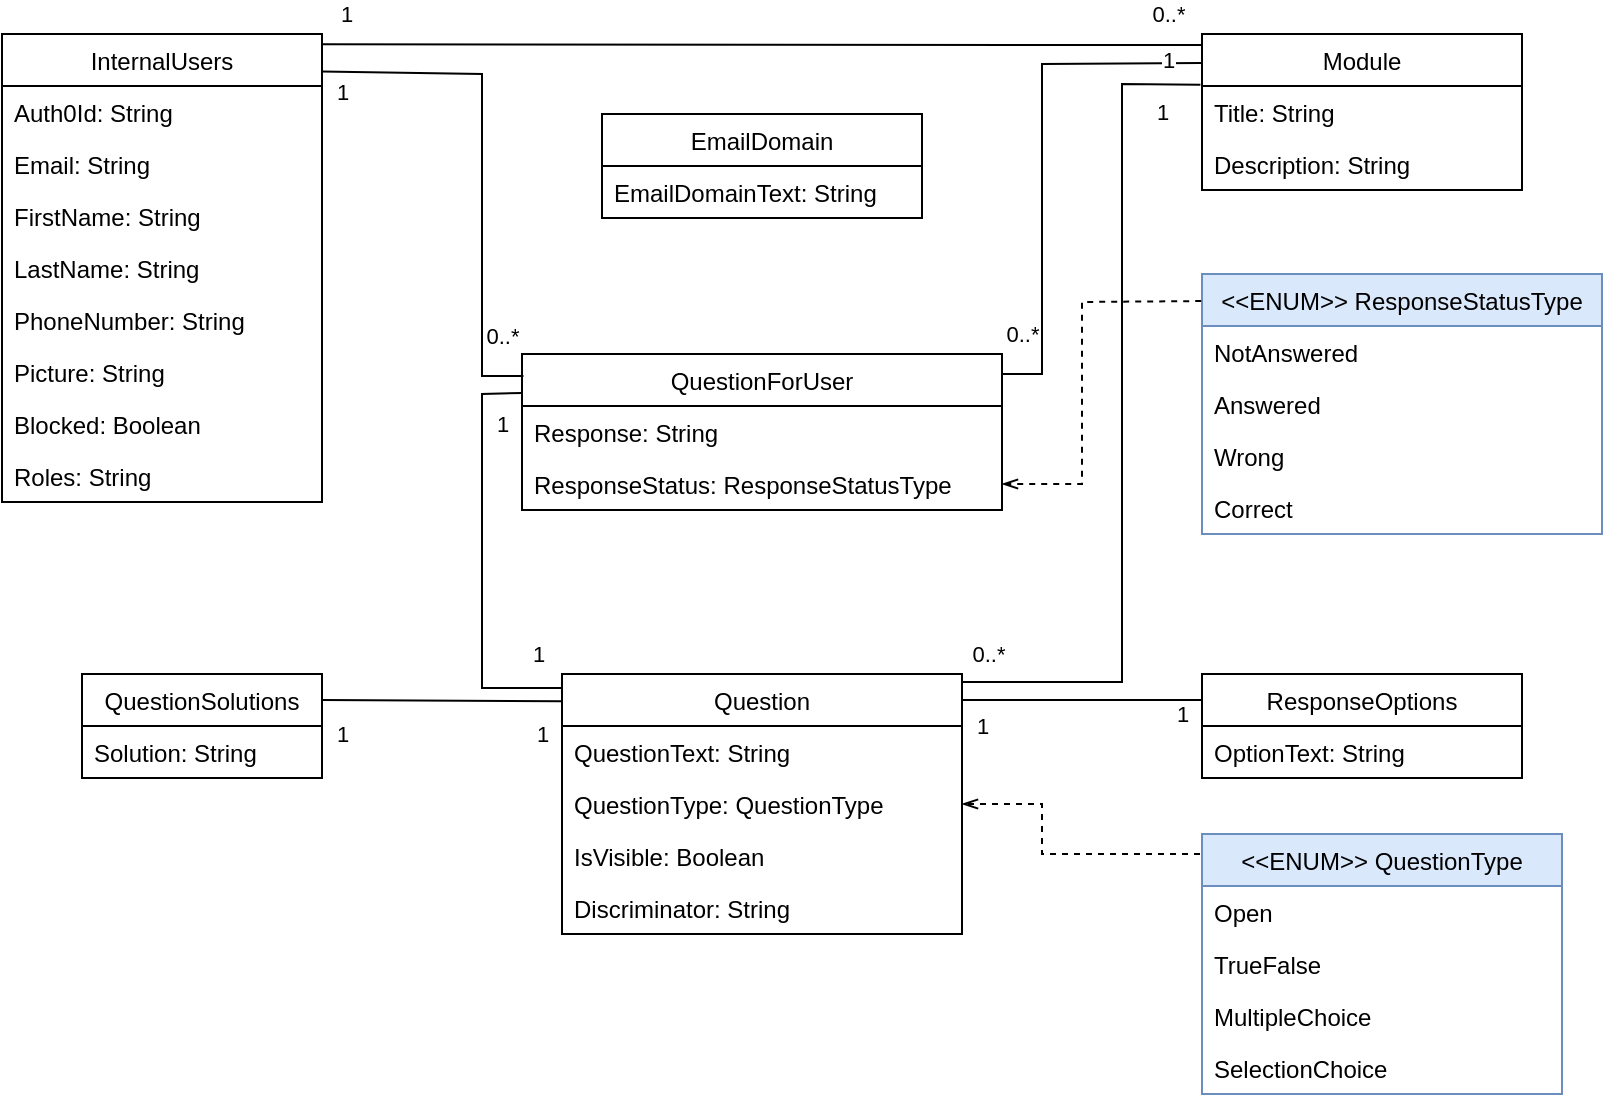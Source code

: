 <mxfile version="25.0.1">
  <diagram name="klassediagram architectuur technisch design" id="G8Hsfke5tHhmBpzbDV5r">
    <mxGraphModel dx="1450" dy="621" grid="1" gridSize="10" guides="1" tooltips="1" connect="1" arrows="1" fold="1" page="0" pageScale="1" pageWidth="850" pageHeight="1100" math="0" shadow="0">
      <root>
        <mxCell id="0" />
        <mxCell id="1" parent="0" />
        <mxCell id="NynzC7Uc8Fz2BSorV8Se-1" value="EmailDomain" style="swimlane;fontStyle=0;childLayout=stackLayout;horizontal=1;startSize=26;fillColor=none;horizontalStack=0;resizeParent=1;resizeParentMax=0;resizeLast=0;collapsible=1;marginBottom=0;strokeColor=#000000;" parent="1" vertex="1">
          <mxGeometry x="60" y="160" width="160" height="52" as="geometry" />
        </mxCell>
        <mxCell id="NynzC7Uc8Fz2BSorV8Se-2" value="EmailDomainText: String" style="text;strokeColor=none;fillColor=none;align=left;verticalAlign=top;spacingLeft=4;spacingRight=4;overflow=hidden;rotatable=0;points=[[0,0.5],[1,0.5]];portConstraint=eastwest;" parent="NynzC7Uc8Fz2BSorV8Se-1" vertex="1">
          <mxGeometry y="26" width="160" height="26" as="geometry" />
        </mxCell>
        <mxCell id="NynzC7Uc8Fz2BSorV8Se-3" value="Module" style="swimlane;fontStyle=0;childLayout=stackLayout;horizontal=1;startSize=26;fillColor=none;horizontalStack=0;resizeParent=1;resizeParentMax=0;resizeLast=0;collapsible=1;marginBottom=0;strokeColor=#000000;" parent="1" vertex="1">
          <mxGeometry x="360" y="120" width="160" height="78" as="geometry" />
        </mxCell>
        <mxCell id="NynzC7Uc8Fz2BSorV8Se-4" value="Title: String" style="text;strokeColor=none;fillColor=none;align=left;verticalAlign=top;spacingLeft=4;spacingRight=4;overflow=hidden;rotatable=0;points=[[0,0.5],[1,0.5]];portConstraint=eastwest;" parent="NynzC7Uc8Fz2BSorV8Se-3" vertex="1">
          <mxGeometry y="26" width="160" height="26" as="geometry" />
        </mxCell>
        <mxCell id="NynzC7Uc8Fz2BSorV8Se-5" value="Description: String" style="text;strokeColor=none;fillColor=none;align=left;verticalAlign=top;spacingLeft=4;spacingRight=4;overflow=hidden;rotatable=0;points=[[0,0.5],[1,0.5]];portConstraint=eastwest;" parent="NynzC7Uc8Fz2BSorV8Se-3" vertex="1">
          <mxGeometry y="52" width="160" height="26" as="geometry" />
        </mxCell>
        <mxCell id="NynzC7Uc8Fz2BSorV8Se-6" value="ResponseOptions" style="swimlane;fontStyle=0;childLayout=stackLayout;horizontal=1;startSize=26;fillColor=none;horizontalStack=0;resizeParent=1;resizeParentMax=0;resizeLast=0;collapsible=1;marginBottom=0;strokeColor=#000000;" parent="1" vertex="1">
          <mxGeometry x="360" y="440" width="160" height="52" as="geometry" />
        </mxCell>
        <mxCell id="NynzC7Uc8Fz2BSorV8Se-7" value="OptionText: String" style="text;strokeColor=none;fillColor=none;align=left;verticalAlign=top;spacingLeft=4;spacingRight=4;overflow=hidden;rotatable=0;points=[[0,0.5],[1,0.5]];portConstraint=eastwest;" parent="NynzC7Uc8Fz2BSorV8Se-6" vertex="1">
          <mxGeometry y="26" width="160" height="26" as="geometry" />
        </mxCell>
        <mxCell id="NynzC7Uc8Fz2BSorV8Se-9" value="QuestionForUser" style="swimlane;fontStyle=0;childLayout=stackLayout;horizontal=1;startSize=26;fillColor=none;horizontalStack=0;resizeParent=1;resizeParentMax=0;resizeLast=0;collapsible=1;marginBottom=0;strokeColor=#000000;" parent="1" vertex="1">
          <mxGeometry x="20" y="280" width="240" height="78" as="geometry" />
        </mxCell>
        <mxCell id="NynzC7Uc8Fz2BSorV8Se-10" value="Response: String" style="text;strokeColor=none;fillColor=none;align=left;verticalAlign=top;spacingLeft=4;spacingRight=4;overflow=hidden;rotatable=0;points=[[0,0.5],[1,0.5]];portConstraint=eastwest;" parent="NynzC7Uc8Fz2BSorV8Se-9" vertex="1">
          <mxGeometry y="26" width="240" height="26" as="geometry" />
        </mxCell>
        <mxCell id="NynzC7Uc8Fz2BSorV8Se-11" value="ResponseStatus: ResponseStatusType" style="text;strokeColor=none;fillColor=none;align=left;verticalAlign=top;spacingLeft=4;spacingRight=4;overflow=hidden;rotatable=0;points=[[0,0.5],[1,0.5]];portConstraint=eastwest;" parent="NynzC7Uc8Fz2BSorV8Se-9" vertex="1">
          <mxGeometry y="52" width="240" height="26" as="geometry" />
        </mxCell>
        <mxCell id="NynzC7Uc8Fz2BSorV8Se-12" value="Question" style="swimlane;fontStyle=0;childLayout=stackLayout;horizontal=1;startSize=26;fillColor=none;horizontalStack=0;resizeParent=1;resizeParentMax=0;resizeLast=0;collapsible=1;marginBottom=0;strokeColor=#000000;" parent="1" vertex="1">
          <mxGeometry x="40" y="440" width="200" height="130" as="geometry" />
        </mxCell>
        <mxCell id="NynzC7Uc8Fz2BSorV8Se-13" value="QuestionText: String" style="text;strokeColor=none;fillColor=none;align=left;verticalAlign=top;spacingLeft=4;spacingRight=4;overflow=hidden;rotatable=0;points=[[0,0.5],[1,0.5]];portConstraint=eastwest;" parent="NynzC7Uc8Fz2BSorV8Se-12" vertex="1">
          <mxGeometry y="26" width="200" height="26" as="geometry" />
        </mxCell>
        <mxCell id="NynzC7Uc8Fz2BSorV8Se-14" value="QuestionType: QuestionType" style="text;strokeColor=none;fillColor=none;align=left;verticalAlign=top;spacingLeft=4;spacingRight=4;overflow=hidden;rotatable=0;points=[[0,0.5],[1,0.5]];portConstraint=eastwest;" parent="NynzC7Uc8Fz2BSorV8Se-12" vertex="1">
          <mxGeometry y="52" width="200" height="26" as="geometry" />
        </mxCell>
        <mxCell id="NynzC7Uc8Fz2BSorV8Se-17" value="IsVisible: Boolean" style="text;strokeColor=none;fillColor=none;align=left;verticalAlign=top;spacingLeft=4;spacingRight=4;overflow=hidden;rotatable=0;points=[[0,0.5],[1,0.5]];portConstraint=eastwest;" parent="NynzC7Uc8Fz2BSorV8Se-12" vertex="1">
          <mxGeometry y="78" width="200" height="26" as="geometry" />
        </mxCell>
        <mxCell id="NynzC7Uc8Fz2BSorV8Se-18" value="Discriminator: String" style="text;strokeColor=none;fillColor=none;align=left;verticalAlign=top;spacingLeft=4;spacingRight=4;overflow=hidden;rotatable=0;points=[[0,0.5],[1,0.5]];portConstraint=eastwest;" parent="NynzC7Uc8Fz2BSorV8Se-12" vertex="1">
          <mxGeometry y="104" width="200" height="26" as="geometry" />
        </mxCell>
        <mxCell id="NynzC7Uc8Fz2BSorV8Se-15" value="&lt;&lt;ENUM&gt;&gt; QuestionType" style="swimlane;fontStyle=0;childLayout=stackLayout;horizontal=1;startSize=26;fillColor=#dae8fc;horizontalStack=0;resizeParent=1;resizeParentMax=0;resizeLast=0;collapsible=1;marginBottom=0;strokeColor=#6c8ebf;" parent="1" vertex="1">
          <mxGeometry x="360" y="520" width="180" height="130" as="geometry" />
        </mxCell>
        <mxCell id="NynzC7Uc8Fz2BSorV8Se-16" value="Open" style="text;strokeColor=none;fillColor=none;align=left;verticalAlign=top;spacingLeft=4;spacingRight=4;overflow=hidden;rotatable=0;points=[[0,0.5],[1,0.5]];portConstraint=eastwest;" parent="NynzC7Uc8Fz2BSorV8Se-15" vertex="1">
          <mxGeometry y="26" width="180" height="26" as="geometry" />
        </mxCell>
        <mxCell id="NynzC7Uc8Fz2BSorV8Se-36" value="TrueFalse" style="text;strokeColor=none;fillColor=none;align=left;verticalAlign=top;spacingLeft=4;spacingRight=4;overflow=hidden;rotatable=0;points=[[0,0.5],[1,0.5]];portConstraint=eastwest;" parent="NynzC7Uc8Fz2BSorV8Se-15" vertex="1">
          <mxGeometry y="52" width="180" height="26" as="geometry" />
        </mxCell>
        <mxCell id="NynzC7Uc8Fz2BSorV8Se-37" value="MultipleChoice" style="text;strokeColor=none;fillColor=none;align=left;verticalAlign=top;spacingLeft=4;spacingRight=4;overflow=hidden;rotatable=0;points=[[0,0.5],[1,0.5]];portConstraint=eastwest;" parent="NynzC7Uc8Fz2BSorV8Se-15" vertex="1">
          <mxGeometry y="78" width="180" height="26" as="geometry" />
        </mxCell>
        <mxCell id="NynzC7Uc8Fz2BSorV8Se-38" value="SelectionChoice" style="text;strokeColor=none;fillColor=none;align=left;verticalAlign=top;spacingLeft=4;spacingRight=4;overflow=hidden;rotatable=0;points=[[0,0.5],[1,0.5]];portConstraint=eastwest;" parent="NynzC7Uc8Fz2BSorV8Se-15" vertex="1">
          <mxGeometry y="104" width="180" height="26" as="geometry" />
        </mxCell>
        <mxCell id="NynzC7Uc8Fz2BSorV8Se-19" value="QuestionSolutions" style="swimlane;fontStyle=0;childLayout=stackLayout;horizontal=1;startSize=26;fillColor=none;horizontalStack=0;resizeParent=1;resizeParentMax=0;resizeLast=0;collapsible=1;marginBottom=0;strokeColor=#000000;" parent="1" vertex="1">
          <mxGeometry x="-200" y="440" width="120" height="52" as="geometry" />
        </mxCell>
        <mxCell id="NynzC7Uc8Fz2BSorV8Se-21" value="Solution: String" style="text;strokeColor=none;fillColor=none;align=left;verticalAlign=top;spacingLeft=4;spacingRight=4;overflow=hidden;rotatable=0;points=[[0,0.5],[1,0.5]];portConstraint=eastwest;" parent="NynzC7Uc8Fz2BSorV8Se-19" vertex="1">
          <mxGeometry y="26" width="120" height="26" as="geometry" />
        </mxCell>
        <mxCell id="NynzC7Uc8Fz2BSorV8Se-22" value="InternalUsers" style="swimlane;fontStyle=0;childLayout=stackLayout;horizontal=1;startSize=26;fillColor=none;horizontalStack=0;resizeParent=1;resizeParentMax=0;resizeLast=0;collapsible=1;marginBottom=0;strokeColor=#000000;" parent="1" vertex="1">
          <mxGeometry x="-240" y="120" width="160" height="234" as="geometry" />
        </mxCell>
        <mxCell id="NynzC7Uc8Fz2BSorV8Se-23" value="Auth0Id: String" style="text;strokeColor=none;fillColor=none;align=left;verticalAlign=top;spacingLeft=4;spacingRight=4;overflow=hidden;rotatable=0;points=[[0,0.5],[1,0.5]];portConstraint=eastwest;" parent="NynzC7Uc8Fz2BSorV8Se-22" vertex="1">
          <mxGeometry y="26" width="160" height="26" as="geometry" />
        </mxCell>
        <mxCell id="NynzC7Uc8Fz2BSorV8Se-24" value="Email: String" style="text;strokeColor=none;fillColor=none;align=left;verticalAlign=top;spacingLeft=4;spacingRight=4;overflow=hidden;rotatable=0;points=[[0,0.5],[1,0.5]];portConstraint=eastwest;" parent="NynzC7Uc8Fz2BSorV8Se-22" vertex="1">
          <mxGeometry y="52" width="160" height="26" as="geometry" />
        </mxCell>
        <mxCell id="NynzC7Uc8Fz2BSorV8Se-25" value="FirstName: String" style="text;strokeColor=none;fillColor=none;align=left;verticalAlign=top;spacingLeft=4;spacingRight=4;overflow=hidden;rotatable=0;points=[[0,0.5],[1,0.5]];portConstraint=eastwest;" parent="NynzC7Uc8Fz2BSorV8Se-22" vertex="1">
          <mxGeometry y="78" width="160" height="26" as="geometry" />
        </mxCell>
        <mxCell id="NynzC7Uc8Fz2BSorV8Se-26" value="LastName: String" style="text;strokeColor=none;fillColor=none;align=left;verticalAlign=top;spacingLeft=4;spacingRight=4;overflow=hidden;rotatable=0;points=[[0,0.5],[1,0.5]];portConstraint=eastwest;" parent="NynzC7Uc8Fz2BSorV8Se-22" vertex="1">
          <mxGeometry y="104" width="160" height="26" as="geometry" />
        </mxCell>
        <mxCell id="NynzC7Uc8Fz2BSorV8Se-27" value="PhoneNumber: String" style="text;strokeColor=none;fillColor=none;align=left;verticalAlign=top;spacingLeft=4;spacingRight=4;overflow=hidden;rotatable=0;points=[[0,0.5],[1,0.5]];portConstraint=eastwest;" parent="NynzC7Uc8Fz2BSorV8Se-22" vertex="1">
          <mxGeometry y="130" width="160" height="26" as="geometry" />
        </mxCell>
        <mxCell id="NynzC7Uc8Fz2BSorV8Se-28" value="Picture: String" style="text;strokeColor=none;fillColor=none;align=left;verticalAlign=top;spacingLeft=4;spacingRight=4;overflow=hidden;rotatable=0;points=[[0,0.5],[1,0.5]];portConstraint=eastwest;" parent="NynzC7Uc8Fz2BSorV8Se-22" vertex="1">
          <mxGeometry y="156" width="160" height="26" as="geometry" />
        </mxCell>
        <mxCell id="NynzC7Uc8Fz2BSorV8Se-29" value="Blocked: Boolean" style="text;strokeColor=none;fillColor=none;align=left;verticalAlign=top;spacingLeft=4;spacingRight=4;overflow=hidden;rotatable=0;points=[[0,0.5],[1,0.5]];portConstraint=eastwest;" parent="NynzC7Uc8Fz2BSorV8Se-22" vertex="1">
          <mxGeometry y="182" width="160" height="26" as="geometry" />
        </mxCell>
        <mxCell id="NynzC7Uc8Fz2BSorV8Se-30" value="Roles: String" style="text;strokeColor=none;fillColor=none;align=left;verticalAlign=top;spacingLeft=4;spacingRight=4;overflow=hidden;rotatable=0;points=[[0,0.5],[1,0.5]];portConstraint=eastwest;" parent="NynzC7Uc8Fz2BSorV8Se-22" vertex="1">
          <mxGeometry y="208" width="160" height="26" as="geometry" />
        </mxCell>
        <mxCell id="NynzC7Uc8Fz2BSorV8Se-31" value="&lt;&lt;ENUM&gt;&gt; ResponseStatusType" style="swimlane;fontStyle=0;childLayout=stackLayout;horizontal=1;startSize=26;fillColor=#dae8fc;horizontalStack=0;resizeParent=1;resizeParentMax=0;resizeLast=0;collapsible=1;marginBottom=0;strokeColor=#6c8ebf;" parent="1" vertex="1">
          <mxGeometry x="360" y="240" width="200" height="130" as="geometry" />
        </mxCell>
        <mxCell id="NynzC7Uc8Fz2BSorV8Se-32" value="NotAnswered" style="text;strokeColor=none;fillColor=none;align=left;verticalAlign=top;spacingLeft=4;spacingRight=4;overflow=hidden;rotatable=0;points=[[0,0.5],[1,0.5]];portConstraint=eastwest;" parent="NynzC7Uc8Fz2BSorV8Se-31" vertex="1">
          <mxGeometry y="26" width="200" height="26" as="geometry" />
        </mxCell>
        <mxCell id="NynzC7Uc8Fz2BSorV8Se-33" value="Answered" style="text;strokeColor=none;fillColor=none;align=left;verticalAlign=top;spacingLeft=4;spacingRight=4;overflow=hidden;rotatable=0;points=[[0,0.5],[1,0.5]];portConstraint=eastwest;" parent="NynzC7Uc8Fz2BSorV8Se-31" vertex="1">
          <mxGeometry y="52" width="200" height="26" as="geometry" />
        </mxCell>
        <mxCell id="NynzC7Uc8Fz2BSorV8Se-34" value="Wrong" style="text;strokeColor=none;fillColor=none;align=left;verticalAlign=top;spacingLeft=4;spacingRight=4;overflow=hidden;rotatable=0;points=[[0,0.5],[1,0.5]];portConstraint=eastwest;" parent="NynzC7Uc8Fz2BSorV8Se-31" vertex="1">
          <mxGeometry y="78" width="200" height="26" as="geometry" />
        </mxCell>
        <mxCell id="NynzC7Uc8Fz2BSorV8Se-35" value="Correct" style="text;strokeColor=none;fillColor=none;align=left;verticalAlign=top;spacingLeft=4;spacingRight=4;overflow=hidden;rotatable=0;points=[[0,0.5],[1,0.5]];portConstraint=eastwest;" parent="NynzC7Uc8Fz2BSorV8Se-31" vertex="1">
          <mxGeometry y="104" width="200" height="26" as="geometry" />
        </mxCell>
        <mxCell id="NynzC7Uc8Fz2BSorV8Se-39" value="" style="endArrow=none;html=1;rounded=0;exitX=1;exitY=0.25;exitDx=0;exitDy=0;entryX=-0.001;entryY=0.105;entryDx=0;entryDy=0;entryPerimeter=0;" parent="1" source="NynzC7Uc8Fz2BSorV8Se-19" target="NynzC7Uc8Fz2BSorV8Se-12" edge="1">
          <mxGeometry width="50" height="50" relative="1" as="geometry">
            <mxPoint x="-150" y="720" as="sourcePoint" />
            <mxPoint x="60.84" y="720.394" as="targetPoint" />
          </mxGeometry>
        </mxCell>
        <mxCell id="NynzC7Uc8Fz2BSorV8Se-46" value="1" style="edgeLabel;html=1;align=center;verticalAlign=middle;resizable=0;points=[];" parent="NynzC7Uc8Fz2BSorV8Se-39" vertex="1" connectable="0">
          <mxGeometry x="-0.75" y="2" relative="1" as="geometry">
            <mxPoint x="-5" y="19" as="offset" />
          </mxGeometry>
        </mxCell>
        <mxCell id="NynzC7Uc8Fz2BSorV8Se-47" value="1" style="edgeLabel;html=1;align=center;verticalAlign=middle;resizable=0;points=[];" parent="NynzC7Uc8Fz2BSorV8Se-39" vertex="1" connectable="0">
          <mxGeometry x="0.767" y="1" relative="1" as="geometry">
            <mxPoint x="4" y="17" as="offset" />
          </mxGeometry>
        </mxCell>
        <mxCell id="NynzC7Uc8Fz2BSorV8Se-40" value="" style="endArrow=none;html=1;rounded=0;exitX=0;exitY=0.25;exitDx=0;exitDy=0;" parent="1" source="NynzC7Uc8Fz2BSorV8Se-6" edge="1">
          <mxGeometry width="50" height="50" relative="1" as="geometry">
            <mxPoint x="370" y="570" as="sourcePoint" />
            <mxPoint x="240" y="453" as="targetPoint" />
          </mxGeometry>
        </mxCell>
        <mxCell id="NynzC7Uc8Fz2BSorV8Se-52" value="1" style="edgeLabel;html=1;align=center;verticalAlign=middle;resizable=0;points=[];" parent="NynzC7Uc8Fz2BSorV8Se-40" vertex="1" connectable="0">
          <mxGeometry x="0.797" y="1" relative="1" as="geometry">
            <mxPoint x="-2" y="12" as="offset" />
          </mxGeometry>
        </mxCell>
        <mxCell id="NynzC7Uc8Fz2BSorV8Se-53" value="1" style="edgeLabel;html=1;align=center;verticalAlign=middle;resizable=0;points=[];" parent="NynzC7Uc8Fz2BSorV8Se-40" vertex="1" connectable="0">
          <mxGeometry x="-0.753" y="-2" relative="1" as="geometry">
            <mxPoint x="5" y="9" as="offset" />
          </mxGeometry>
        </mxCell>
        <mxCell id="NynzC7Uc8Fz2BSorV8Se-41" value="" style="endArrow=none;html=1;rounded=0;exitX=-0.005;exitY=-0.025;exitDx=0;exitDy=0;entryX=0.999;entryY=0.031;entryDx=0;entryDy=0;entryPerimeter=0;exitPerimeter=0;" parent="1" source="NynzC7Uc8Fz2BSorV8Se-4" target="NynzC7Uc8Fz2BSorV8Se-12" edge="1">
          <mxGeometry width="50" height="50" relative="1" as="geometry">
            <mxPoint x="370" y="463" as="sourcePoint" />
            <mxPoint x="250" y="463" as="targetPoint" />
            <Array as="points">
              <mxPoint x="320" y="145" />
              <mxPoint x="320" y="444" />
            </Array>
          </mxGeometry>
        </mxCell>
        <mxCell id="NynzC7Uc8Fz2BSorV8Se-58" value="1" style="edgeLabel;html=1;align=center;verticalAlign=middle;resizable=0;points=[];" parent="NynzC7Uc8Fz2BSorV8Se-41" vertex="1" connectable="0">
          <mxGeometry x="-0.903" y="2" relative="1" as="geometry">
            <mxPoint x="1" y="12" as="offset" />
          </mxGeometry>
        </mxCell>
        <mxCell id="NynzC7Uc8Fz2BSorV8Se-59" value="0..*" style="edgeLabel;html=1;align=center;verticalAlign=middle;resizable=0;points=[];" parent="NynzC7Uc8Fz2BSorV8Se-41" vertex="1" connectable="0">
          <mxGeometry x="0.937" relative="1" as="geometry">
            <mxPoint y="-14" as="offset" />
          </mxGeometry>
        </mxCell>
        <mxCell id="NynzC7Uc8Fz2BSorV8Se-42" value="" style="endArrow=none;html=1;rounded=0;exitX=-0.003;exitY=0.186;exitDx=0;exitDy=0;exitPerimeter=0;" parent="1" source="NynzC7Uc8Fz2BSorV8Se-3" edge="1">
          <mxGeometry width="50" height="50" relative="1" as="geometry">
            <mxPoint x="370" y="110" as="sourcePoint" />
            <mxPoint x="260" y="290" as="targetPoint" />
            <Array as="points">
              <mxPoint x="280" y="135" />
              <mxPoint x="280" y="290" />
            </Array>
          </mxGeometry>
        </mxCell>
        <mxCell id="NynzC7Uc8Fz2BSorV8Se-56" value="1" style="edgeLabel;html=1;align=center;verticalAlign=middle;resizable=0;points=[];" parent="NynzC7Uc8Fz2BSorV8Se-42" vertex="1" connectable="0">
          <mxGeometry x="-0.87" y="-2" relative="1" as="geometry">
            <mxPoint as="offset" />
          </mxGeometry>
        </mxCell>
        <mxCell id="NynzC7Uc8Fz2BSorV8Se-57" value="0..*" style="edgeLabel;html=1;align=center;verticalAlign=middle;resizable=0;points=[];" parent="NynzC7Uc8Fz2BSorV8Se-42" vertex="1" connectable="0">
          <mxGeometry x="0.904" y="-1" relative="1" as="geometry">
            <mxPoint x="-2" y="-19" as="offset" />
          </mxGeometry>
        </mxCell>
        <mxCell id="NynzC7Uc8Fz2BSorV8Se-43" value="" style="endArrow=none;html=1;rounded=0;entryX=0;entryY=0.25;entryDx=0;entryDy=0;" parent="1" target="NynzC7Uc8Fz2BSorV8Se-9" edge="1">
          <mxGeometry width="50" height="50" relative="1" as="geometry">
            <mxPoint x="40" y="447" as="sourcePoint" />
            <mxPoint x="130.84" y="390.394" as="targetPoint" />
            <Array as="points">
              <mxPoint y="447" />
              <mxPoint y="300" />
            </Array>
          </mxGeometry>
        </mxCell>
        <mxCell id="NynzC7Uc8Fz2BSorV8Se-50" value="1" style="edgeLabel;html=1;align=center;verticalAlign=middle;resizable=0;points=[];" parent="NynzC7Uc8Fz2BSorV8Se-43" vertex="1" connectable="0">
          <mxGeometry x="0.836" y="1" relative="1" as="geometry">
            <mxPoint x="7" y="16" as="offset" />
          </mxGeometry>
        </mxCell>
        <mxCell id="NynzC7Uc8Fz2BSorV8Se-51" value="1" style="edgeLabel;html=1;align=center;verticalAlign=middle;resizable=0;points=[];" parent="NynzC7Uc8Fz2BSorV8Se-43" vertex="1" connectable="0">
          <mxGeometry x="-0.884" y="-2" relative="1" as="geometry">
            <mxPoint y="-15" as="offset" />
          </mxGeometry>
        </mxCell>
        <mxCell id="NynzC7Uc8Fz2BSorV8Se-44" value="" style="endArrow=none;html=1;rounded=0;exitX=0.999;exitY=0.08;exitDx=0;exitDy=0;exitPerimeter=0;entryX=0.003;entryY=0.141;entryDx=0;entryDy=0;entryPerimeter=0;" parent="1" source="NynzC7Uc8Fz2BSorV8Se-22" target="NynzC7Uc8Fz2BSorV8Se-9" edge="1">
          <mxGeometry width="50" height="50" relative="1" as="geometry">
            <mxPoint y="220" as="sourcePoint" />
            <mxPoint x="210.84" y="220.394" as="targetPoint" />
            <Array as="points">
              <mxPoint y="140" />
              <mxPoint y="291" />
            </Array>
          </mxGeometry>
        </mxCell>
        <mxCell id="NynzC7Uc8Fz2BSorV8Se-48" value="1" style="edgeLabel;html=1;align=center;verticalAlign=middle;resizable=0;points=[];" parent="NynzC7Uc8Fz2BSorV8Se-44" vertex="1" connectable="0">
          <mxGeometry x="-0.895" y="-2" relative="1" as="geometry">
            <mxPoint x="-3" y="8" as="offset" />
          </mxGeometry>
        </mxCell>
        <mxCell id="NynzC7Uc8Fz2BSorV8Se-49" value="0..*" style="edgeLabel;html=1;align=center;verticalAlign=middle;resizable=0;points=[];" parent="NynzC7Uc8Fz2BSorV8Se-44" vertex="1" connectable="0">
          <mxGeometry x="0.607" relative="1" as="geometry">
            <mxPoint x="10" y="8" as="offset" />
          </mxGeometry>
        </mxCell>
        <mxCell id="NynzC7Uc8Fz2BSorV8Se-45" value="" style="endArrow=none;html=1;rounded=0;exitX=0.999;exitY=0.022;exitDx=0;exitDy=0;exitPerimeter=0;entryX=-0.003;entryY=0.071;entryDx=0;entryDy=0;entryPerimeter=0;" parent="1" source="NynzC7Uc8Fz2BSorV8Se-22" target="NynzC7Uc8Fz2BSorV8Se-3" edge="1">
          <mxGeometry width="50" height="50" relative="1" as="geometry">
            <mxPoint x="70" y="120" as="sourcePoint" />
            <mxPoint x="340" y="120" as="targetPoint" />
          </mxGeometry>
        </mxCell>
        <mxCell id="NynzC7Uc8Fz2BSorV8Se-54" value="1" style="edgeLabel;html=1;align=center;verticalAlign=middle;resizable=0;points=[];" parent="NynzC7Uc8Fz2BSorV8Se-45" vertex="1" connectable="0">
          <mxGeometry x="-0.948" y="2" relative="1" as="geometry">
            <mxPoint y="-13" as="offset" />
          </mxGeometry>
        </mxCell>
        <mxCell id="NynzC7Uc8Fz2BSorV8Se-55" value="0..*" style="edgeLabel;html=1;align=center;verticalAlign=middle;resizable=0;points=[];" parent="NynzC7Uc8Fz2BSorV8Se-45" vertex="1" connectable="0">
          <mxGeometry x="0.925" y="1" relative="1" as="geometry">
            <mxPoint y="-15" as="offset" />
          </mxGeometry>
        </mxCell>
        <mxCell id="CbKVnIpnYpRFU6cZbAoW-1" value="" style="endArrow=openThin;dashed=1;html=1;rounded=0;endFill=0;entryX=1;entryY=0.5;entryDx=0;entryDy=0;" parent="1" target="NynzC7Uc8Fz2BSorV8Se-14" edge="1">
          <mxGeometry width="50" height="50" relative="1" as="geometry">
            <mxPoint x="359" y="530" as="sourcePoint" />
            <mxPoint x="590" y="510" as="targetPoint" />
            <Array as="points">
              <mxPoint x="280" y="530" />
              <mxPoint x="280" y="505" />
            </Array>
          </mxGeometry>
        </mxCell>
        <mxCell id="CbKVnIpnYpRFU6cZbAoW-2" value="" style="endArrow=openThin;dashed=1;html=1;rounded=0;endFill=0;entryX=1;entryY=0.5;entryDx=0;entryDy=0;exitX=-0.002;exitY=0.104;exitDx=0;exitDy=0;exitPerimeter=0;" parent="1" source="NynzC7Uc8Fz2BSorV8Se-31" target="NynzC7Uc8Fz2BSorV8Se-11" edge="1">
          <mxGeometry width="50" height="50" relative="1" as="geometry">
            <mxPoint x="419" y="235" as="sourcePoint" />
            <mxPoint x="300" y="210" as="targetPoint" />
            <Array as="points">
              <mxPoint x="300" y="254" />
              <mxPoint x="300" y="345" />
            </Array>
          </mxGeometry>
        </mxCell>
      </root>
    </mxGraphModel>
  </diagram>
</mxfile>
